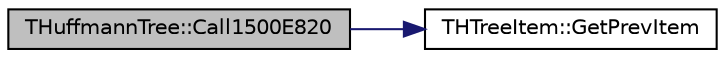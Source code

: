 digraph G
{
  edge [fontname="Helvetica",fontsize="10",labelfontname="Helvetica",labelfontsize="10"];
  node [fontname="Helvetica",fontsize="10",shape=record];
  rankdir="LR";
  Node1 [label="THuffmannTree::Call1500E820",height=0.2,width=0.4,color="black", fillcolor="grey75", style="filled" fontcolor="black"];
  Node1 -> Node2 [color="midnightblue",fontsize="10",style="solid",fontname="Helvetica"];
  Node2 [label="THTreeItem::GetPrevItem",height=0.2,width=0.4,color="black", fillcolor="white", style="filled",URL="$struct_t_h_tree_item.html#afbba3aea303f1e51dfcd6ca4912a5793"];
}
